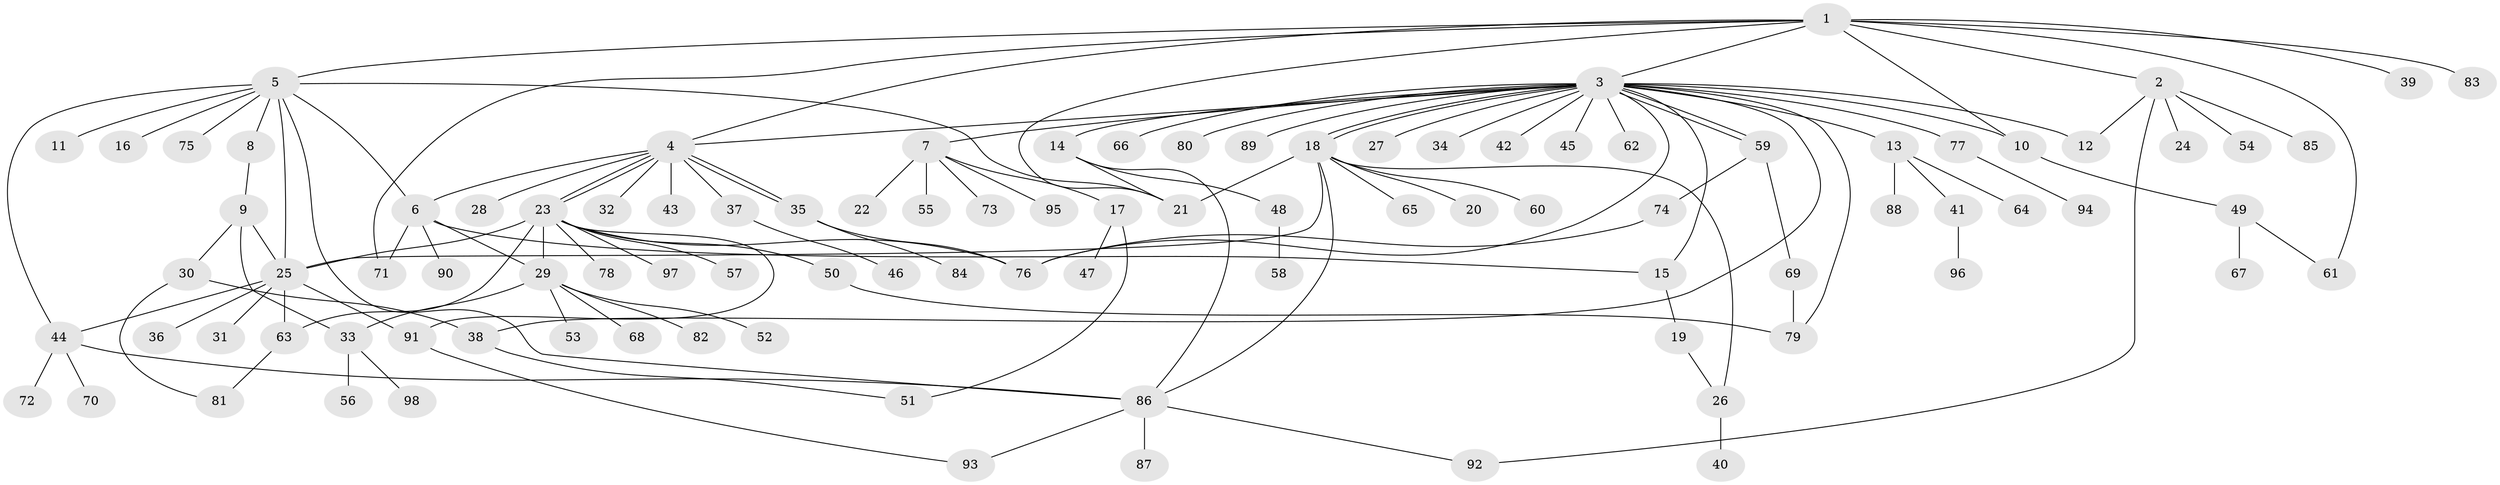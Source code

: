 // coarse degree distribution, {17: 0.013157894736842105, 6: 0.02631578947368421, 24: 0.013157894736842105, 11: 0.013157894736842105, 5: 0.02631578947368421, 2: 0.13157894736842105, 4: 0.06578947368421052, 1: 0.5657894736842105, 3: 0.09210526315789473, 8: 0.013157894736842105, 12: 0.013157894736842105, 9: 0.02631578947368421}
// Generated by graph-tools (version 1.1) at 2025/51/02/27/25 19:51:54]
// undirected, 98 vertices, 133 edges
graph export_dot {
graph [start="1"]
  node [color=gray90,style=filled];
  1;
  2;
  3;
  4;
  5;
  6;
  7;
  8;
  9;
  10;
  11;
  12;
  13;
  14;
  15;
  16;
  17;
  18;
  19;
  20;
  21;
  22;
  23;
  24;
  25;
  26;
  27;
  28;
  29;
  30;
  31;
  32;
  33;
  34;
  35;
  36;
  37;
  38;
  39;
  40;
  41;
  42;
  43;
  44;
  45;
  46;
  47;
  48;
  49;
  50;
  51;
  52;
  53;
  54;
  55;
  56;
  57;
  58;
  59;
  60;
  61;
  62;
  63;
  64;
  65;
  66;
  67;
  68;
  69;
  70;
  71;
  72;
  73;
  74;
  75;
  76;
  77;
  78;
  79;
  80;
  81;
  82;
  83;
  84;
  85;
  86;
  87;
  88;
  89;
  90;
  91;
  92;
  93;
  94;
  95;
  96;
  97;
  98;
  1 -- 2;
  1 -- 3;
  1 -- 4;
  1 -- 5;
  1 -- 10;
  1 -- 21;
  1 -- 39;
  1 -- 61;
  1 -- 71;
  1 -- 83;
  2 -- 12;
  2 -- 24;
  2 -- 54;
  2 -- 85;
  2 -- 92;
  3 -- 4;
  3 -- 7;
  3 -- 10;
  3 -- 12;
  3 -- 13;
  3 -- 14;
  3 -- 15;
  3 -- 18;
  3 -- 18;
  3 -- 27;
  3 -- 34;
  3 -- 38;
  3 -- 42;
  3 -- 45;
  3 -- 59;
  3 -- 59;
  3 -- 62;
  3 -- 66;
  3 -- 76;
  3 -- 77;
  3 -- 79;
  3 -- 80;
  3 -- 89;
  4 -- 6;
  4 -- 23;
  4 -- 23;
  4 -- 28;
  4 -- 32;
  4 -- 35;
  4 -- 35;
  4 -- 37;
  4 -- 43;
  5 -- 6;
  5 -- 8;
  5 -- 11;
  5 -- 16;
  5 -- 21;
  5 -- 25;
  5 -- 44;
  5 -- 75;
  5 -- 86;
  6 -- 15;
  6 -- 29;
  6 -- 71;
  6 -- 90;
  7 -- 17;
  7 -- 22;
  7 -- 55;
  7 -- 73;
  7 -- 95;
  8 -- 9;
  9 -- 25;
  9 -- 30;
  9 -- 33;
  10 -- 49;
  13 -- 41;
  13 -- 64;
  13 -- 88;
  14 -- 21;
  14 -- 48;
  14 -- 86;
  15 -- 19;
  17 -- 47;
  17 -- 51;
  18 -- 20;
  18 -- 21;
  18 -- 25;
  18 -- 26;
  18 -- 60;
  18 -- 65;
  18 -- 86;
  19 -- 26;
  23 -- 25;
  23 -- 29;
  23 -- 50;
  23 -- 57;
  23 -- 63;
  23 -- 76;
  23 -- 78;
  23 -- 91;
  23 -- 97;
  25 -- 31;
  25 -- 36;
  25 -- 44;
  25 -- 63;
  25 -- 91;
  26 -- 40;
  29 -- 33;
  29 -- 52;
  29 -- 53;
  29 -- 68;
  29 -- 82;
  30 -- 38;
  30 -- 81;
  33 -- 56;
  33 -- 98;
  35 -- 76;
  35 -- 84;
  37 -- 46;
  38 -- 51;
  41 -- 96;
  44 -- 70;
  44 -- 72;
  44 -- 86;
  48 -- 58;
  49 -- 61;
  49 -- 67;
  50 -- 79;
  59 -- 69;
  59 -- 74;
  63 -- 81;
  69 -- 79;
  74 -- 76;
  77 -- 94;
  86 -- 87;
  86 -- 92;
  86 -- 93;
  91 -- 93;
}
